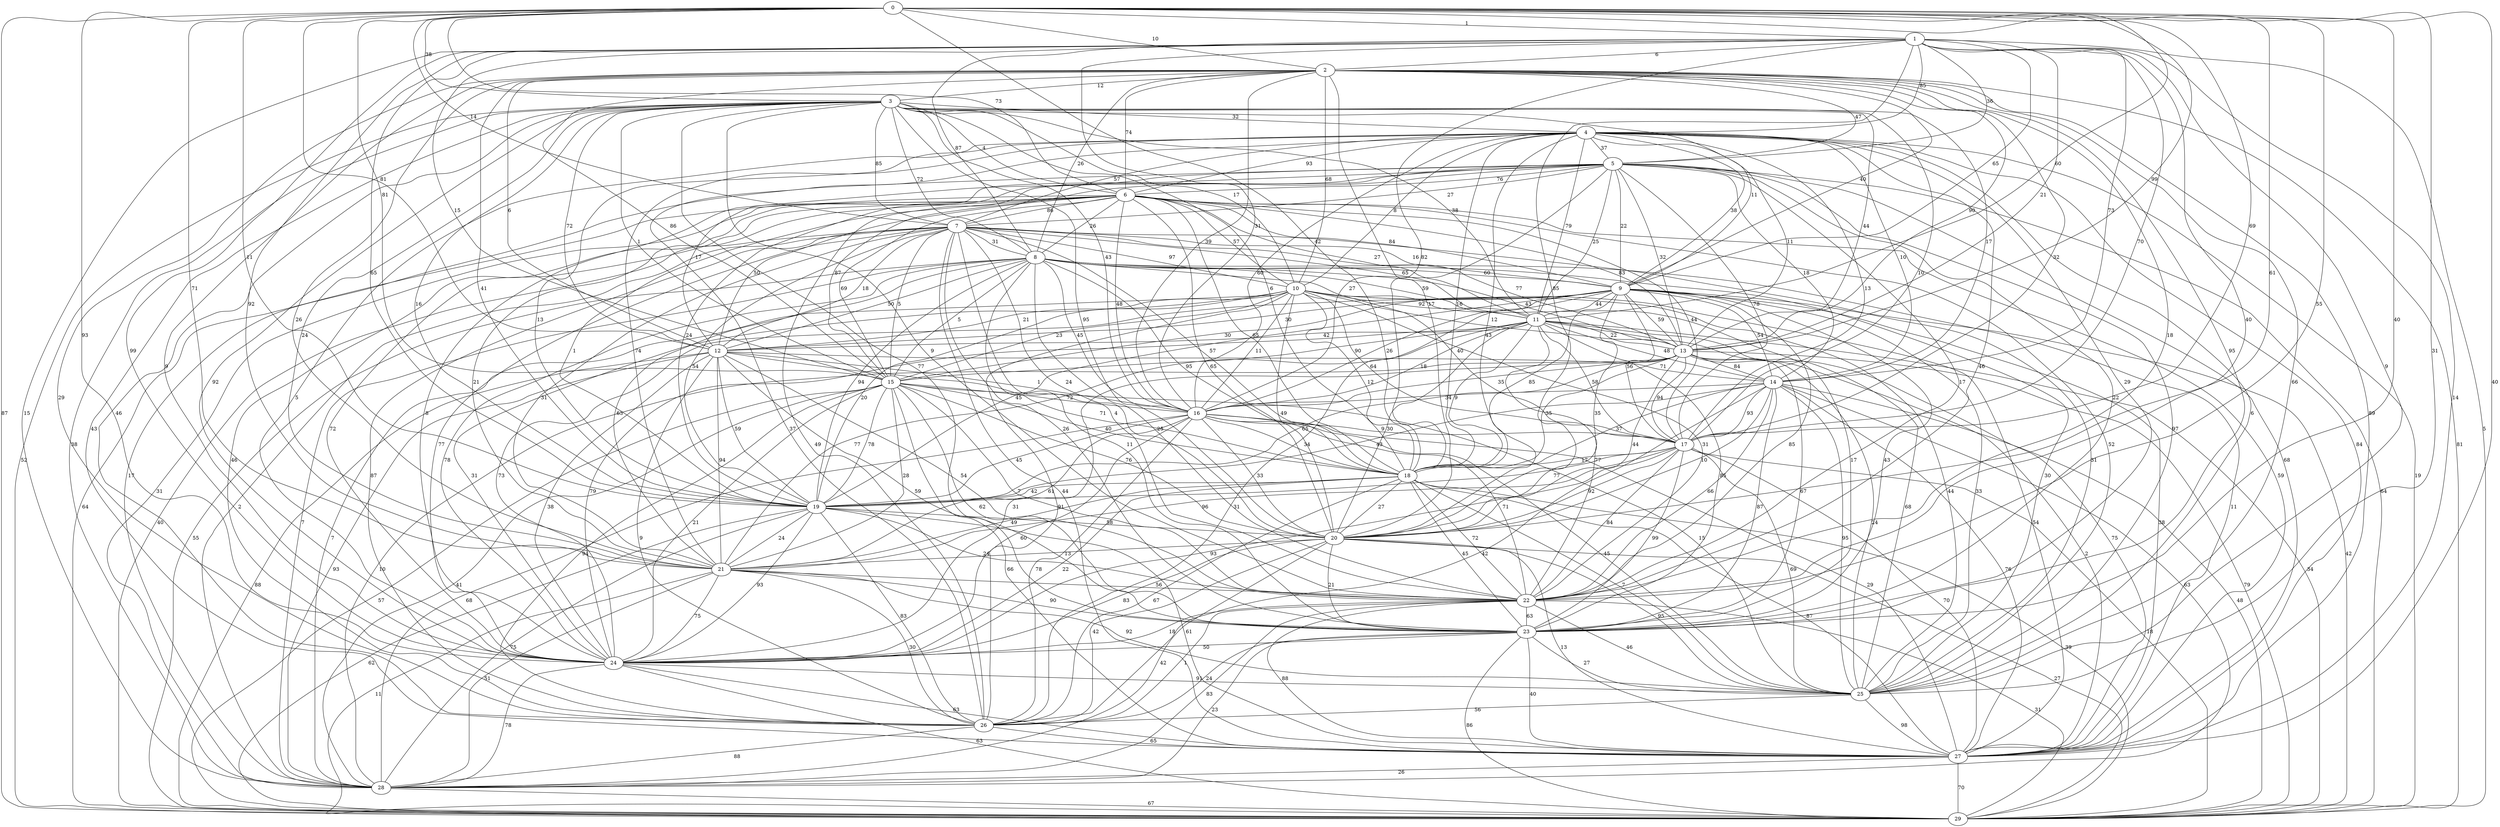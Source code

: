graph abstract {
  0 [label="0"];
  1 [label="1"];
  2 [label="2"];
  3 [label="3"];
  4 [label="4"];
  5 [label="5"];
  6 [label="6"];
  7 [label="7"];
  8 [label="8"];
  9 [label="9"];
  10 [label="10"];
  11 [label="11"];
  12 [label="12"];
  13 [label="13"];
  14 [label="14"];
  15 [label="15"];
  16 [label="16"];
  17 [label="17"];
  18 [label="18"];
  19 [label="19"];
  20 [label="20"];
  21 [label="21"];
  22 [label="22"];
  23 [label="23"];
  24 [label="24"];
  25 [label="25"];
  26 [label="26"];
  27 [label="27"];
  28 [label="28"];
  29 [label="29"];
  0 -- 6 [label="73"];
  0 -- 20 [label="61"];
  0 -- 3 [label="38"];
  0 -- 22 [label="55"];
  0 -- 1 [label="1"];
  0 -- 11 [label="60"];
  0 -- 18 [label="42"];
  0 -- 19 [label="11"];
  0 -- 24 [label="93"];
  0 -- 27 [label="40"];
  0 -- 15 [label="81"];
  0 -- 17 [label="69"];
  0 -- 2 [label="10"];
  0 -- 12 [label="81"];
  0 -- 7 [label="14"];
  0 -- 25 [label="31"];
  0 -- 13 [label="99"];
  0 -- 23 [label="40"];
  0 -- 21 [label="71"];
  0 -- 29 [label="87"];
  1 -- 2 [label="6"];
  1 -- 27 [label="14"];
  1 -- 13 [label="21"];
  1 -- 28 [label="15"];
  1 -- 17 [label="70"];
  1 -- 24 [label="99"];
  1 -- 8 [label="87"];
  1 -- 5 [label="36"];
  1 -- 15 [label="15"];
  1 -- 18 [label="82"];
  1 -- 20 [label="85"];
  1 -- 4 [label="85"];
  1 -- 14 [label="73"];
  1 -- 19 [label="65"];
  1 -- 29 [label="5"];
  1 -- 9 [label="65"];
  1 -- 25 [label="9"];
  1 -- 22 [label="40"];
  1 -- 21 [label="92"];
  1 -- 16 [label="31"];
  2 -- 9 [label="40"];
  2 -- 23 [label="95"];
  2 -- 12 [label="6"];
  2 -- 19 [label="41"];
  2 -- 8 [label="26"];
  2 -- 16 [label="39"];
  2 -- 13 [label="90"];
  2 -- 27 [label="89"];
  2 -- 15 [label="86"];
  2 -- 29 [label="81"];
  2 -- 22 [label="18"];
  2 -- 5 [label="47"];
  2 -- 3 [label="12"];
  2 -- 21 [label="26"];
  2 -- 17 [label="32"];
  2 -- 24 [label="9"];
  2 -- 25 [label="66"];
  2 -- 26 [label="29"];
  2 -- 10 [label="68"];
  2 -- 20 [label="17"];
  2 -- 6 [label="74"];
  3 -- 6 [label="4"];
  3 -- 16 [label="43"];
  3 -- 11 [label="38"];
  3 -- 4 [label="32"];
  3 -- 18 [label="6"];
  3 -- 12 [label="72"];
  3 -- 14 [label="17"];
  3 -- 27 [label="43"];
  3 -- 7 [label="85"];
  3 -- 9 [label="11"];
  3 -- 10 [label="17"];
  3 -- 26 [label="46"];
  3 -- 24 [label="92"];
  3 -- 28 [label="38"];
  3 -- 23 [label="77"];
  3 -- 8 [label="72"];
  3 -- 20 [label="95"];
  3 -- 13 [label="44"];
  3 -- 22 [label="9"];
  3 -- 29 [label="52"];
  3 -- 15 [label="1"];
  3 -- 17 [label="10"];
  3 -- 21 [label="24"];
  3 -- 19 [label="16"];
  4 -- 13 [label="11"];
  4 -- 6 [label="93"];
  4 -- 7 [label="57"];
  4 -- 20 [label="43"];
  4 -- 29 [label="19"];
  4 -- 17 [label="13"];
  4 -- 18 [label="16"];
  4 -- 24 [label="5"];
  4 -- 25 [label="6"];
  4 -- 10 [label="8"];
  4 -- 16 [label="60"];
  4 -- 23 [label="29"];
  4 -- 22 [label="46"];
  4 -- 9 [label="38"];
  4 -- 5 [label="37"];
  4 -- 14 [label="10"];
  4 -- 21 [label="74"];
  4 -- 11 [label="79"];
  4 -- 26 [label="37"];
  4 -- 27 [label="84"];
  4 -- 19 [label="13"];
  5 -- 22 [label="17"];
  5 -- 7 [label="27"];
  5 -- 11 [label="25"];
  5 -- 23 [label="22"];
  5 -- 14 [label="18"];
  5 -- 29 [label="64"];
  5 -- 9 [label="22"];
  5 -- 25 [label="97"];
  5 -- 27 [label="68"];
  5 -- 28 [label="17"];
  5 -- 19 [label="24"];
  5 -- 17 [label="78"];
  5 -- 12 [label="17"];
  5 -- 15 [label="87"];
  5 -- 13 [label="32"];
  5 -- 26 [label="49"];
  5 -- 16 [label="27"];
  5 -- 6 [label="76"];
  5 -- 24 [label="8"];
  6 -- 10 [label="57"];
  6 -- 27 [label="59"];
  6 -- 17 [label="44"];
  6 -- 26 [label="46"];
  6 -- 8 [label="26"];
  6 -- 7 [label="86"];
  6 -- 20 [label="65"];
  6 -- 16 [label="48"];
  6 -- 15 [label="69"];
  6 -- 11 [label="27"];
  6 -- 21 [label="21"];
  6 -- 12 [label="50"];
  6 -- 9 [label="84"];
  6 -- 24 [label="72"];
  6 -- 13 [label="83"];
  6 -- 19 [label="1"];
  6 -- 18 [label="65"];
  6 -- 29 [label="64"];
  6 -- 25 [label="52"];
  6 -- 28 [label="31"];
  7 -- 12 [label="18"];
  7 -- 21 [label="31"];
  7 -- 9 [label="16"];
  7 -- 18 [label="57"];
  7 -- 19 [label="54"];
  7 -- 20 [label="24"];
  7 -- 8 [label="31"];
  7 -- 26 [label="87"];
  7 -- 10 [label="97"];
  7 -- 23 [label="26"];
  7 -- 13 [label="77"];
  7 -- 15 [label="5"];
  7 -- 28 [label="2"];
  7 -- 22 [label="4"];
  7 -- 24 [label="77"];
  7 -- 29 [label="40"];
  7 -- 27 [label="44"];
  7 -- 11 [label="65"];
  7 -- 25 [label="31"];
  8 -- 28 [label="7"];
  8 -- 9 [label="60"];
  8 -- 24 [label="78"];
  8 -- 19 [label="94"];
  8 -- 17 [label="40"];
  8 -- 11 [label="59"];
  8 -- 22 [label="25"];
  8 -- 13 [label="43"];
  8 -- 23 [label="11"];
  8 -- 12 [label="50"];
  8 -- 29 [label="55"];
  8 -- 27 [label="11"];
  8 -- 16 [label="45"];
  8 -- 21 [label="63"];
  8 -- 25 [label="30"];
  8 -- 15 [label="5"];
  8 -- 18 [label="95"];
  9 -- 16 [label="26"];
  9 -- 27 [label="38"];
  9 -- 22 [label="85"];
  9 -- 12 [label="30"];
  9 -- 17 [label="56"];
  9 -- 18 [label="85"];
  9 -- 23 [label="43"];
  9 -- 29 [label="42"];
  9 -- 19 [label="45"];
  9 -- 14 [label="54"];
  9 -- 26 [label="31"];
  9 -- 13 [label="59"];
  9 -- 15 [label="30"];
  9 -- 25 [label="33"];
  9 -- 20 [label="35"];
  9 -- 24 [label="73"];
  9 -- 11 [label="44"];
  10 -- 13 [label="12"];
  10 -- 25 [label="44"];
  10 -- 26 [label="91"];
  10 -- 12 [label="21"];
  10 -- 17 [label="64"];
  10 -- 11 [label="92"];
  10 -- 20 [label="49"];
  10 -- 22 [label="31"];
  10 -- 15 [label="23"];
  10 -- 18 [label="12"];
  10 -- 27 [label="54"];
  10 -- 23 [label="17"];
  10 -- 19 [label="20"];
  10 -- 16 [label="11"];
  10 -- 24 [label="31"];
  10 -- 28 [label="7"];
  11 -- 24 [label="79"];
  11 -- 20 [label="30"];
  11 -- 21 [label="77"];
  11 -- 29 [label="34"];
  11 -- 22 [label="77"];
  11 -- 23 [label="85"];
  11 -- 25 [label="68"];
  11 -- 16 [label="18"];
  11 -- 17 [label="58"];
  11 -- 13 [label="22"];
  11 -- 18 [label="9"];
  11 -- 15 [label="90"];
  11 -- 12 [label="42"];
  11 -- 14 [label="48"];
  11 -- 27 [label="75"];
  12 -- 14 [label="71"];
  12 -- 26 [label="9"];
  12 -- 21 [label="94"];
  12 -- 28 [label="93"];
  12 -- 29 [label="88"];
  12 -- 19 [label="59"];
  12 -- 22 [label="54"];
  12 -- 23 [label="59"];
  12 -- 24 [label="38"];
  12 -- 18 [label="71"];
  12 -- 16 [label="1"];
  13 -- 20 [label="44"];
  13 -- 16 [label="35"];
  13 -- 24 [label="31"];
  13 -- 17 [label="94"];
  13 -- 29 [label="79"];
  13 -- 27 [label="2"];
  13 -- 19 [label="65"];
  13 -- 25 [label="24"];
  13 -- 23 [label="67"];
  13 -- 14 [label="84"];
  13 -- 28 [label="10"];
  13 -- 18 [label="35"];
  14 -- 22 [label="66"];
  14 -- 28 [label="63"];
  14 -- 20 [label="10"];
  14 -- 26 [label="42"];
  14 -- 27 [label="76"];
  14 -- 23 [label="87"];
  14 -- 25 [label="95"];
  14 -- 29 [label="48"];
  14 -- 17 [label="93"];
  14 -- 19 [label="43"];
  14 -- 16 [label="34"];
  14 -- 18 [label="37"];
  15 -- 20 [label="76"];
  15 -- 19 [label="78"];
  15 -- 23 [label="62"];
  15 -- 16 [label="72"];
  15 -- 18 [label="40"];
  15 -- 26 [label="94"];
  15 -- 29 [label="57"];
  15 -- 27 [label="66"];
  15 -- 22 [label="7"];
  15 -- 28 [label="41"];
  15 -- 25 [label="15"];
  15 -- 24 [label="21"];
  15 -- 21 [label="28"];
  16 -- 24 [label="60"];
  16 -- 17 [label="9"];
  16 -- 19 [label="45"];
  16 -- 20 [label="33"];
  16 -- 27 [label="29"];
  16 -- 28 [label="68"];
  16 -- 21 [label="61"];
  16 -- 25 [label="45"];
  16 -- 18 [label="34"];
  16 -- 26 [label="78"];
  16 -- 22 [label="71"];
  17 -- 24 [label="93"];
  17 -- 29 [label="18"];
  17 -- 25 [label="69"];
  17 -- 19 [label="77"];
  17 -- 20 [label="92"];
  17 -- 23 [label="99"];
  17 -- 27 [label="70"];
  17 -- 22 [label="84"];
  17 -- 21 [label="96"];
  17 -- 18 [label="17"];
  18 -- 26 [label="67"];
  18 -- 19 [label="42"];
  18 -- 20 [label="27"];
  18 -- 22 [label="72"];
  18 -- 29 [label="39"];
  18 -- 24 [label="22"];
  18 -- 21 [label="49"];
  18 -- 25 [label="7"];
  18 -- 23 [label="45"];
  18 -- 27 [label="87"];
  19 -- 26 [label="83"];
  19 -- 20 [label="58"];
  19 -- 24 [label="93"];
  19 -- 21 [label="24"];
  19 -- 22 [label="24"];
  19 -- 29 [label="62"];
  19 -- 28 [label="75"];
  19 -- 27 [label="61"];
  20 -- 25 [label="95"];
  20 -- 23 [label="21"];
  20 -- 27 [label="13"];
  20 -- 26 [label="42"];
  20 -- 29 [label="27"];
  20 -- 24 [label="83"];
  20 -- 21 [label="13"];
  20 -- 28 [label="42"];
  21 -- 29 [label="11"];
  21 -- 22 [label="56"];
  21 -- 23 [label="90"];
  21 -- 26 [label="30"];
  21 -- 25 [label="92"];
  21 -- 24 [label="75"];
  21 -- 28 [label="51"];
  22 -- 26 [label="1"];
  22 -- 29 [label="31"];
  22 -- 27 [label="88"];
  22 -- 28 [label="83"];
  22 -- 23 [label="63"];
  22 -- 25 [label="46"];
  22 -- 24 [label="18"];
  23 -- 24 [label="50"];
  23 -- 28 [label="23"];
  23 -- 27 [label="40"];
  23 -- 25 [label="27"];
  23 -- 29 [label="86"];
  23 -- 26 [label="24"];
  24 -- 28 [label="78"];
  24 -- 27 [label="63"];
  24 -- 25 [label="91"];
  24 -- 29 [label="63"];
  25 -- 26 [label="56"];
  25 -- 27 [label="98"];
  26 -- 28 [label="88"];
  26 -- 27 [label="65"];
  27 -- 29 [label="70"];
  27 -- 28 [label="26"];
  28 -- 29 [label="67"];
}